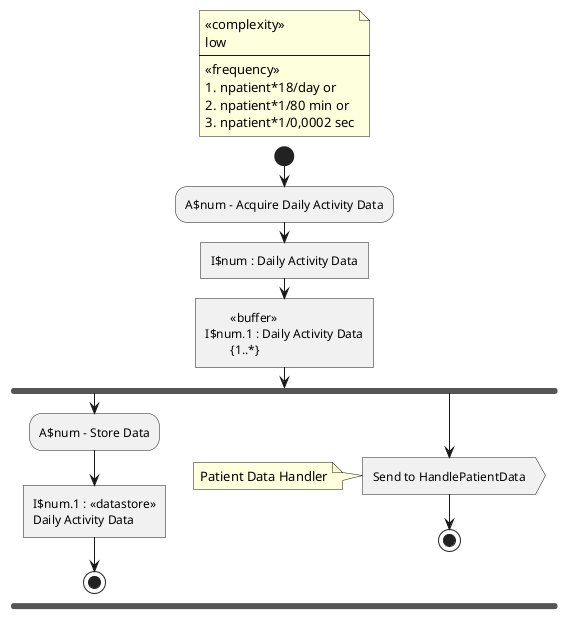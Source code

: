 @startuml acquire_daily_activity_data


!$num = 1

floating note
<<complexity>>
low
----
<<frequency>>
#npatient*18/day or
#npatient*1/80 min or
#npatient*1/0,0002 sec
end note

start
:A$num - Acquire Daily Activity Data; <<acceptEvent>>
:I$num : Daily Activity Data; <<task>>
:\t<<buffer>>
I$num.1 : Daily Activity Data
\t{1..*}; <<task>>
!$num = $num + 1
fork
  :A$num - Store Data;
  :I$num.1 : <<datastore>>
  Daily Activity Data; <<task>>
  stop
fork again
  :Send to HandlePatientData; <<output>>
  note left
  Patient Data Handler
  end note
stop
end fork

@enduml
